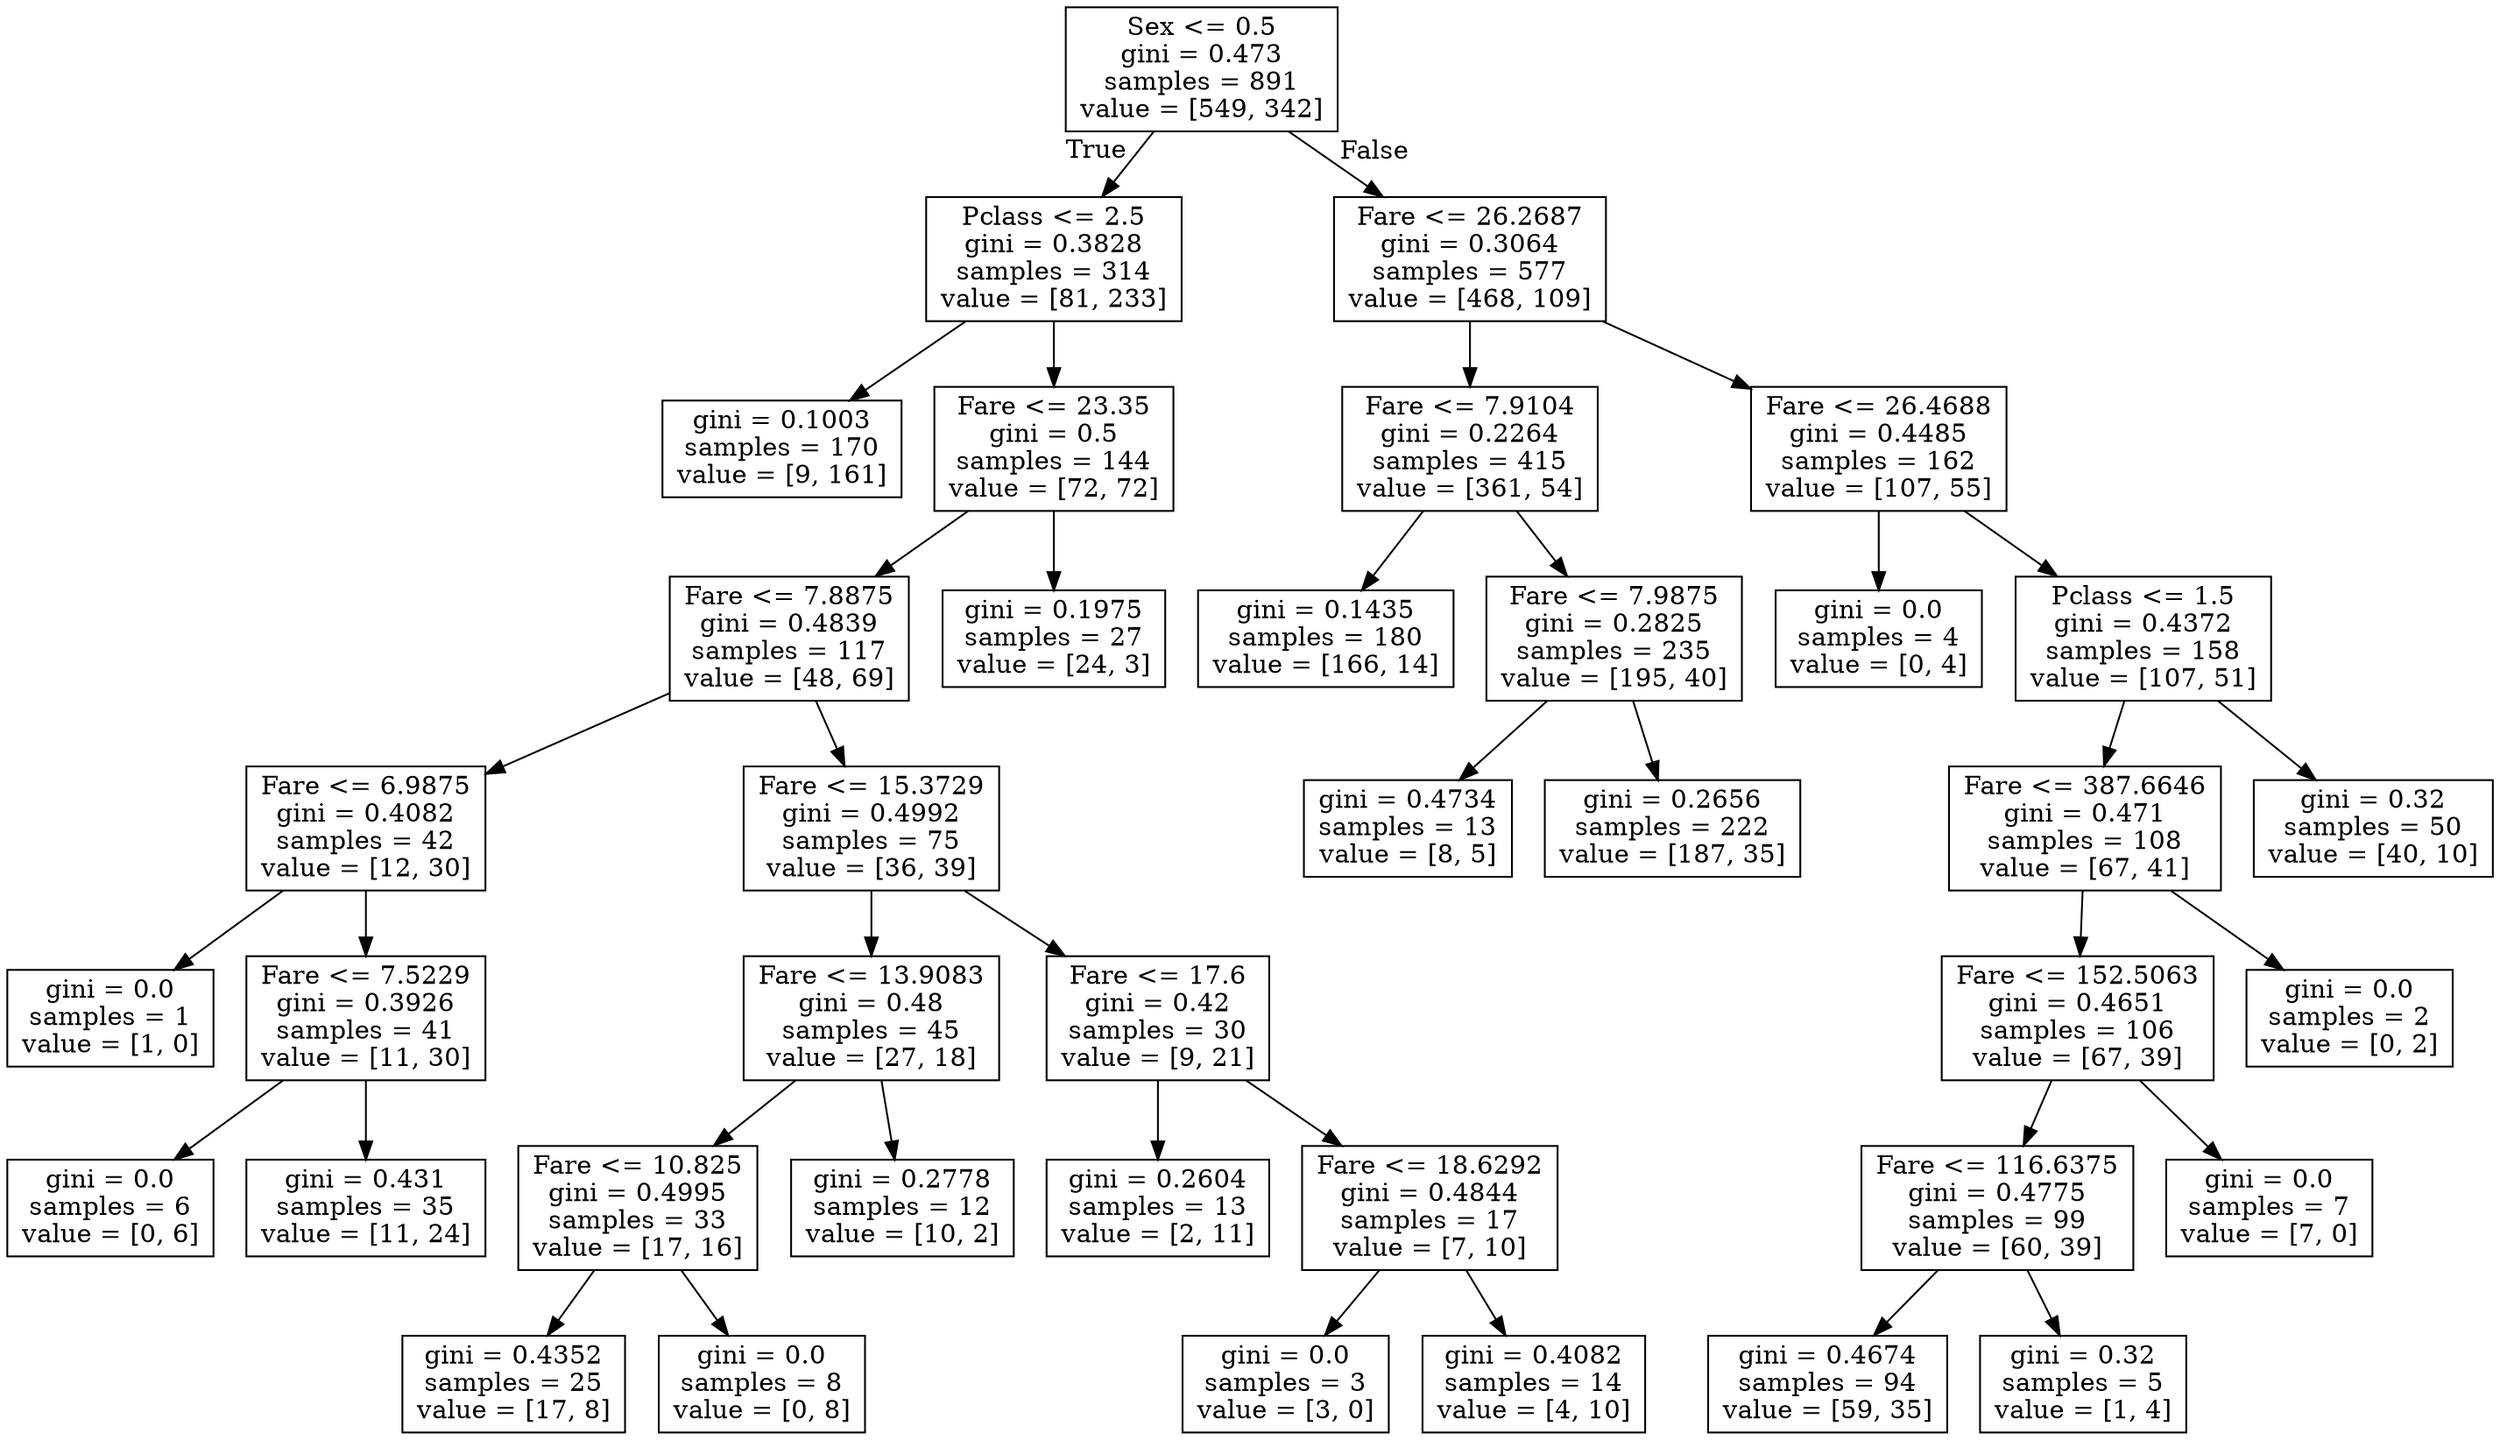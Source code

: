digraph Tree {
node [shape=box] ;
0 [label="Sex <= 0.5\ngini = 0.473\nsamples = 891\nvalue = [549, 342]"] ;
1 [label="Pclass <= 2.5\ngini = 0.3828\nsamples = 314\nvalue = [81, 233]"] ;
0 -> 1 [labeldistance=2.5, labelangle=45, headlabel="True"] ;
3 [label="gini = 0.1003\nsamples = 170\nvalue = [9, 161]"] ;
1 -> 3 ;
4 [label="Fare <= 23.35\ngini = 0.5\nsamples = 144\nvalue = [72, 72]"] ;
1 -> 4 ;
7 [label="Fare <= 7.8875\ngini = 0.4839\nsamples = 117\nvalue = [48, 69]"] ;
4 -> 7 ;
13 [label="Fare <= 6.9875\ngini = 0.4082\nsamples = 42\nvalue = [12, 30]"] ;
7 -> 13 ;
31 [label="gini = 0.0\nsamples = 1\nvalue = [1, 0]"] ;
13 -> 31 ;
32 [label="Fare <= 7.5229\ngini = 0.3926\nsamples = 41\nvalue = [11, 30]"] ;
13 -> 32 ;
33 [label="gini = 0.0\nsamples = 6\nvalue = [0, 6]"] ;
32 -> 33 ;
34 [label="gini = 0.431\nsamples = 35\nvalue = [11, 24]"] ;
32 -> 34 ;
14 [label="Fare <= 15.3729\ngini = 0.4992\nsamples = 75\nvalue = [36, 39]"] ;
7 -> 14 ;
15 [label="Fare <= 13.9083\ngini = 0.48\nsamples = 45\nvalue = [27, 18]"] ;
14 -> 15 ;
17 [label="Fare <= 10.825\ngini = 0.4995\nsamples = 33\nvalue = [17, 16]"] ;
15 -> 17 ;
19 [label="gini = 0.4352\nsamples = 25\nvalue = [17, 8]"] ;
17 -> 19 ;
20 [label="gini = 0.0\nsamples = 8\nvalue = [0, 8]"] ;
17 -> 20 ;
18 [label="gini = 0.2778\nsamples = 12\nvalue = [10, 2]"] ;
15 -> 18 ;
16 [label="Fare <= 17.6\ngini = 0.42\nsamples = 30\nvalue = [9, 21]"] ;
14 -> 16 ;
35 [label="gini = 0.2604\nsamples = 13\nvalue = [2, 11]"] ;
16 -> 35 ;
36 [label="Fare <= 18.6292\ngini = 0.4844\nsamples = 17\nvalue = [7, 10]"] ;
16 -> 36 ;
37 [label="gini = 0.0\nsamples = 3\nvalue = [3, 0]"] ;
36 -> 37 ;
38 [label="gini = 0.4082\nsamples = 14\nvalue = [4, 10]"] ;
36 -> 38 ;
8 [label="gini = 0.1975\nsamples = 27\nvalue = [24, 3]"] ;
4 -> 8 ;
2 [label="Fare <= 26.2687\ngini = 0.3064\nsamples = 577\nvalue = [468, 109]"] ;
0 -> 2 [labeldistance=2.5, labelangle=-45, headlabel="False"] ;
5 [label="Fare <= 7.9104\ngini = 0.2264\nsamples = 415\nvalue = [361, 54]"] ;
2 -> 5 ;
21 [label="gini = 0.1435\nsamples = 180\nvalue = [166, 14]"] ;
5 -> 21 ;
22 [label="Fare <= 7.9875\ngini = 0.2825\nsamples = 235\nvalue = [195, 40]"] ;
5 -> 22 ;
29 [label="gini = 0.4734\nsamples = 13\nvalue = [8, 5]"] ;
22 -> 29 ;
30 [label="gini = 0.2656\nsamples = 222\nvalue = [187, 35]"] ;
22 -> 30 ;
6 [label="Fare <= 26.4688\ngini = 0.4485\nsamples = 162\nvalue = [107, 55]"] ;
2 -> 6 ;
9 [label="gini = 0.0\nsamples = 4\nvalue = [0, 4]"] ;
6 -> 9 ;
10 [label="Pclass <= 1.5\ngini = 0.4372\nsamples = 158\nvalue = [107, 51]"] ;
6 -> 10 ;
11 [label="Fare <= 387.6646\ngini = 0.471\nsamples = 108\nvalue = [67, 41]"] ;
10 -> 11 ;
23 [label="Fare <= 152.5063\ngini = 0.4651\nsamples = 106\nvalue = [67, 39]"] ;
11 -> 23 ;
25 [label="Fare <= 116.6375\ngini = 0.4775\nsamples = 99\nvalue = [60, 39]"] ;
23 -> 25 ;
27 [label="gini = 0.4674\nsamples = 94\nvalue = [59, 35]"] ;
25 -> 27 ;
28 [label="gini = 0.32\nsamples = 5\nvalue = [1, 4]"] ;
25 -> 28 ;
26 [label="gini = 0.0\nsamples = 7\nvalue = [7, 0]"] ;
23 -> 26 ;
24 [label="gini = 0.0\nsamples = 2\nvalue = [0, 2]"] ;
11 -> 24 ;
12 [label="gini = 0.32\nsamples = 50\nvalue = [40, 10]"] ;
10 -> 12 ;
}